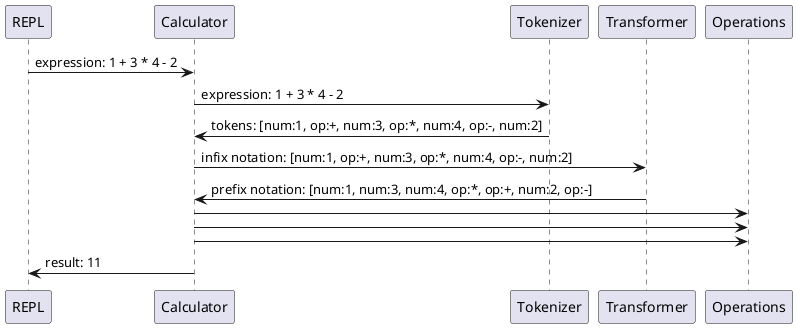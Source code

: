 @startuml

REPL -> Calculator : expression: 1 + 3 * 4 - 2
Calculator -> Tokenizer : expression: 1 + 3 * 4 - 2
Tokenizer -> Calculator : tokens: [num:1, op:+, num:3, op:*, num:4, op:-, num:2]
Calculator -> Transformer : infix notation: [num:1, op:+, num:3, op:*, num:4, op:-, num:2]
Transformer -> Calculator : prefix notation: [num:1, num:3, num:4, op:*, op:+, num:2, op:-]
Calculator -> Operations
Calculator -> Operations
Calculator -> Operations
Calculator -> REPL : result: 11

@enduml
